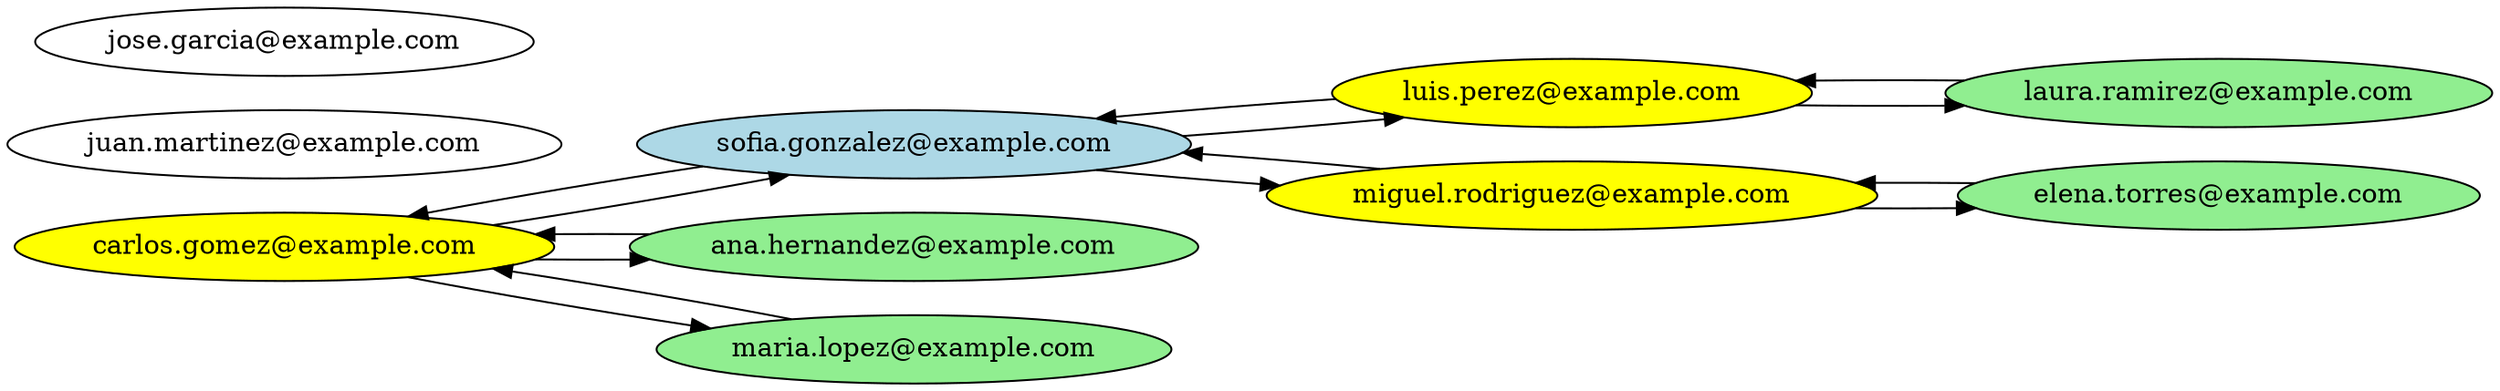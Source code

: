 digraph g {
rankdir=LR;
"carlos.gomez@example.com" [label="carlos.gomez@example.com" style=filled fillcolor="yellow"];
"carlos.gomez@example.com" -> "sofia.gonzalez@example.com";
"carlos.gomez@example.com" -> "ana.hernandez@example.com";
"carlos.gomez@example.com" -> "maria.lopez@example.com";
"maria.lopez@example.com" [label="maria.lopez@example.com" style=filled fillcolor="lightgreen"];
"maria.lopez@example.com" -> "carlos.gomez@example.com";
"juan.martinez@example.com" [label="juan.martinez@example.com" style=filled fillcolor="white"];
"ana.hernandez@example.com" [label="ana.hernandez@example.com" style=filled fillcolor="lightgreen"];
"ana.hernandez@example.com" -> "carlos.gomez@example.com";
"luis.perez@example.com" [label="luis.perez@example.com" style=filled fillcolor="yellow"];
"luis.perez@example.com" -> "sofia.gonzalez@example.com";
"luis.perez@example.com" -> "laura.ramirez@example.com";
"laura.ramirez@example.com" [label="laura.ramirez@example.com" style=filled fillcolor="lightgreen"];
"laura.ramirez@example.com" -> "luis.perez@example.com";
"jose.garcia@example.com" [label="jose.garcia@example.com" style=filled fillcolor="white"];
"elena.torres@example.com" [label="elena.torres@example.com" style=filled fillcolor="lightgreen"];
"elena.torres@example.com" -> "miguel.rodriguez@example.com";
"miguel.rodriguez@example.com" [label="miguel.rodriguez@example.com" style=filled fillcolor="yellow"];
"miguel.rodriguez@example.com" -> "sofia.gonzalez@example.com";
"miguel.rodriguez@example.com" -> "elena.torres@example.com";
"sofia.gonzalez@example.com" [label="sofia.gonzalez@example.com" style=filled fillcolor="lightblue"];
"sofia.gonzalez@example.com" -> "carlos.gomez@example.com";
"sofia.gonzalez@example.com" -> "miguel.rodriguez@example.com";
"sofia.gonzalez@example.com" -> "luis.perez@example.com";
}
